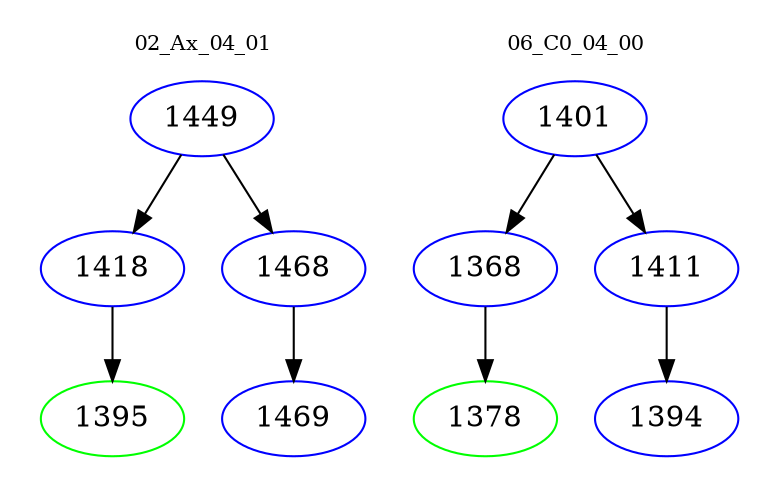 digraph{
subgraph cluster_0 {
color = white
label = "02_Ax_04_01";
fontsize=10;
T0_1449 [label="1449", color="blue"]
T0_1449 -> T0_1418 [color="black"]
T0_1418 [label="1418", color="blue"]
T0_1418 -> T0_1395 [color="black"]
T0_1395 [label="1395", color="green"]
T0_1449 -> T0_1468 [color="black"]
T0_1468 [label="1468", color="blue"]
T0_1468 -> T0_1469 [color="black"]
T0_1469 [label="1469", color="blue"]
}
subgraph cluster_1 {
color = white
label = "06_C0_04_00";
fontsize=10;
T1_1401 [label="1401", color="blue"]
T1_1401 -> T1_1368 [color="black"]
T1_1368 [label="1368", color="blue"]
T1_1368 -> T1_1378 [color="black"]
T1_1378 [label="1378", color="green"]
T1_1401 -> T1_1411 [color="black"]
T1_1411 [label="1411", color="blue"]
T1_1411 -> T1_1394 [color="black"]
T1_1394 [label="1394", color="blue"]
}
}

